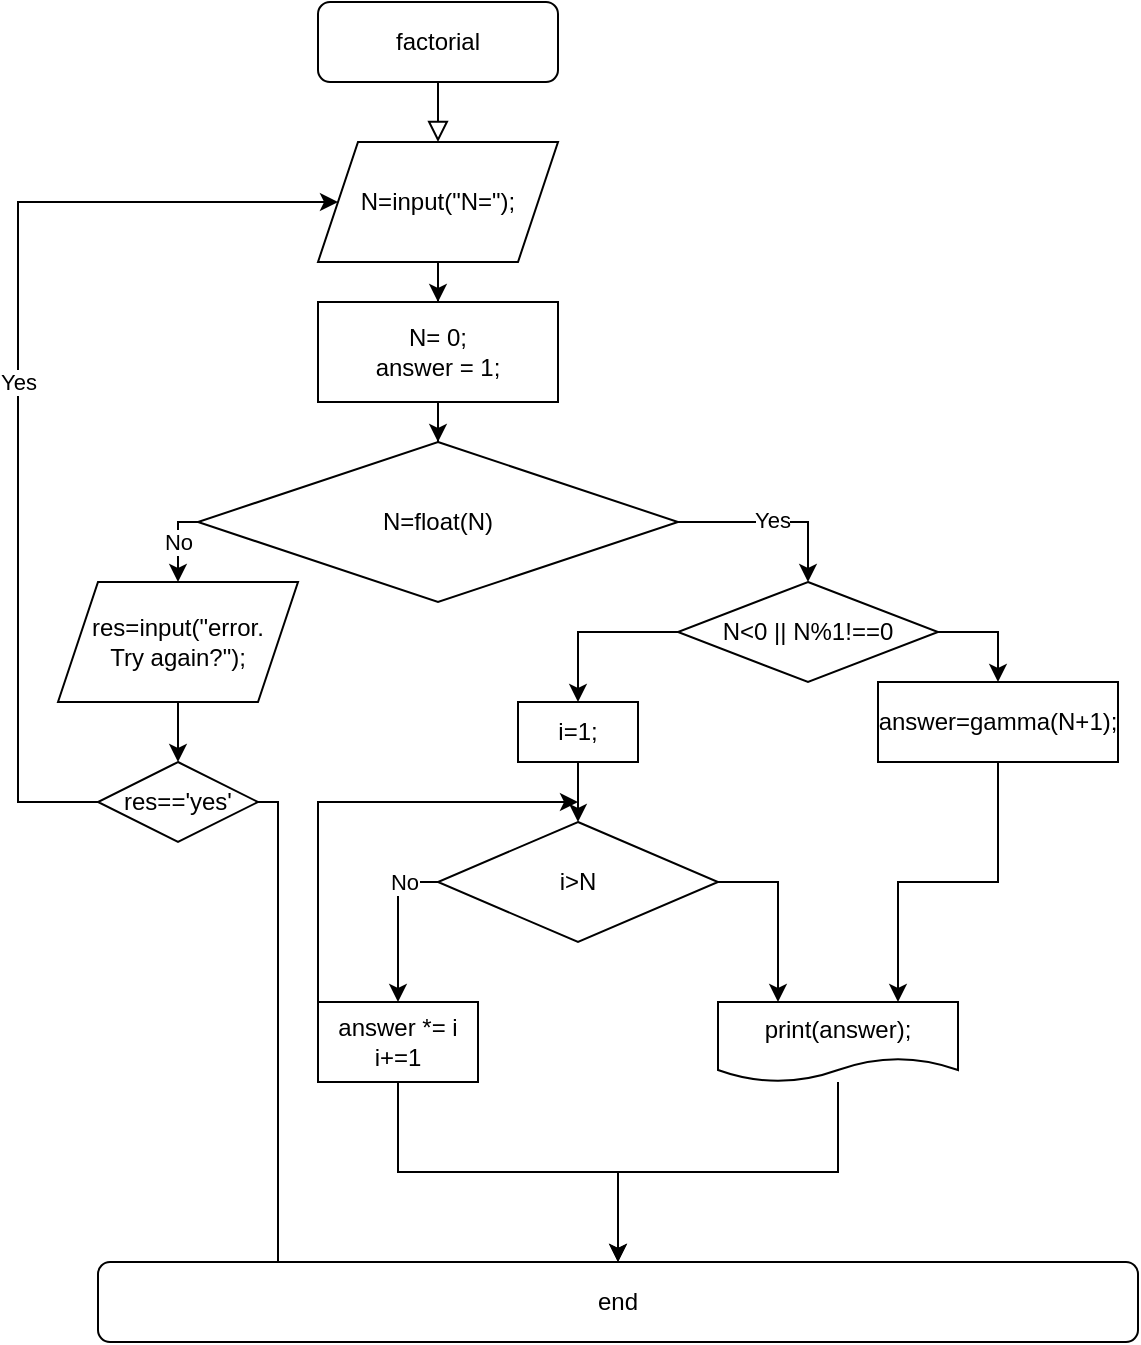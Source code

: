 <mxfile version="20.0.4" type="github">
  <diagram id="lDt1Tfp5EZL5h4D8WUvh" name="Page-1">
    <mxGraphModel dx="1422" dy="909" grid="1" gridSize="10" guides="1" tooltips="1" connect="1" arrows="1" fold="1" page="1" pageScale="1" pageWidth="827" pageHeight="1169" math="0" shadow="0">
      <root>
        <mxCell id="0" />
        <mxCell id="1" parent="0" />
        <mxCell id="eTSDqOZaDJ2M3Y3geUar-21" value="" style="rounded=0;html=1;jettySize=auto;orthogonalLoop=1;fontSize=11;endArrow=block;endFill=0;endSize=8;strokeWidth=1;shadow=0;labelBackgroundColor=none;edgeStyle=orthogonalEdgeStyle;" edge="1" parent="1" source="eTSDqOZaDJ2M3Y3geUar-22" target="eTSDqOZaDJ2M3Y3geUar-31">
          <mxGeometry relative="1" as="geometry">
            <mxPoint x="230" y="180" as="targetPoint" />
          </mxGeometry>
        </mxCell>
        <mxCell id="eTSDqOZaDJ2M3Y3geUar-22" value="factorial" style="rounded=1;whiteSpace=wrap;html=1;fontSize=12;glass=0;strokeWidth=1;shadow=0;" vertex="1" parent="1">
          <mxGeometry x="170" y="30" width="120" height="40" as="geometry" />
        </mxCell>
        <mxCell id="eTSDqOZaDJ2M3Y3geUar-24" style="edgeStyle=orthogonalEdgeStyle;rounded=0;orthogonalLoop=1;jettySize=auto;html=1;entryX=0.5;entryY=0;entryDx=0;entryDy=0;" edge="1" parent="1" source="eTSDqOZaDJ2M3Y3geUar-25" target="eTSDqOZaDJ2M3Y3geUar-29">
          <mxGeometry relative="1" as="geometry" />
        </mxCell>
        <mxCell id="eTSDqOZaDJ2M3Y3geUar-25" value="N= 0;&lt;br&gt;answer = 1;" style="rounded=0;whiteSpace=wrap;html=1;" vertex="1" parent="1">
          <mxGeometry x="170" y="180" width="120" height="50" as="geometry" />
        </mxCell>
        <mxCell id="eTSDqOZaDJ2M3Y3geUar-26" value="No" style="edgeStyle=orthogonalEdgeStyle;rounded=0;orthogonalLoop=1;jettySize=auto;html=1;exitX=0;exitY=0.5;exitDx=0;exitDy=0;entryX=0.5;entryY=0;entryDx=0;entryDy=0;" edge="1" parent="1" source="eTSDqOZaDJ2M3Y3geUar-29">
          <mxGeometry relative="1" as="geometry">
            <mxPoint x="100" y="320" as="targetPoint" />
          </mxGeometry>
        </mxCell>
        <mxCell id="eTSDqOZaDJ2M3Y3geUar-27" value="" style="edgeStyle=orthogonalEdgeStyle;rounded=0;orthogonalLoop=1;jettySize=auto;html=1;exitX=1;exitY=0.5;exitDx=0;exitDy=0;entryX=0.5;entryY=0;entryDx=0;entryDy=0;" edge="1" parent="1" source="eTSDqOZaDJ2M3Y3geUar-29" target="eTSDqOZaDJ2M3Y3geUar-41">
          <mxGeometry relative="1" as="geometry">
            <mxPoint x="420" y="290" as="targetPoint" />
            <Array as="points">
              <mxPoint x="415" y="290" />
            </Array>
          </mxGeometry>
        </mxCell>
        <mxCell id="eTSDqOZaDJ2M3Y3geUar-28" value="Yes" style="edgeLabel;html=1;align=center;verticalAlign=middle;resizable=0;points=[];" vertex="1" connectable="0" parent="eTSDqOZaDJ2M3Y3geUar-27">
          <mxGeometry x="-0.025" y="1" relative="1" as="geometry">
            <mxPoint as="offset" />
          </mxGeometry>
        </mxCell>
        <mxCell id="eTSDqOZaDJ2M3Y3geUar-29" value="N=float(N)" style="rhombus;whiteSpace=wrap;html=1;" vertex="1" parent="1">
          <mxGeometry x="110" y="250" width="240" height="80" as="geometry" />
        </mxCell>
        <mxCell id="eTSDqOZaDJ2M3Y3geUar-30" style="edgeStyle=orthogonalEdgeStyle;rounded=0;orthogonalLoop=1;jettySize=auto;html=1;entryX=0.5;entryY=0;entryDx=0;entryDy=0;" edge="1" parent="1" source="eTSDqOZaDJ2M3Y3geUar-31" target="eTSDqOZaDJ2M3Y3geUar-25">
          <mxGeometry relative="1" as="geometry" />
        </mxCell>
        <mxCell id="eTSDqOZaDJ2M3Y3geUar-31" value="N=input(&quot;N=&quot;);" style="shape=parallelogram;perimeter=parallelogramPerimeter;whiteSpace=wrap;html=1;fixedSize=1;" vertex="1" parent="1">
          <mxGeometry x="170" y="100" width="120" height="60" as="geometry" />
        </mxCell>
        <mxCell id="eTSDqOZaDJ2M3Y3geUar-32" value="" style="edgeStyle=orthogonalEdgeStyle;rounded=0;orthogonalLoop=1;jettySize=auto;html=1;" edge="1" parent="1" target="eTSDqOZaDJ2M3Y3geUar-35">
          <mxGeometry relative="1" as="geometry">
            <mxPoint x="100" y="380" as="sourcePoint" />
          </mxGeometry>
        </mxCell>
        <mxCell id="eTSDqOZaDJ2M3Y3geUar-34" value="" style="edgeStyle=orthogonalEdgeStyle;rounded=0;orthogonalLoop=1;jettySize=auto;html=1;" edge="1" parent="1" source="eTSDqOZaDJ2M3Y3geUar-35">
          <mxGeometry relative="1" as="geometry">
            <mxPoint x="100" y="470" as="targetPoint" />
          </mxGeometry>
        </mxCell>
        <mxCell id="eTSDqOZaDJ2M3Y3geUar-36" style="edgeStyle=orthogonalEdgeStyle;rounded=0;orthogonalLoop=1;jettySize=auto;html=1;entryX=0.5;entryY=0;entryDx=0;entryDy=0;" edge="1" parent="1" source="eTSDqOZaDJ2M3Y3geUar-37" target="eTSDqOZaDJ2M3Y3geUar-40">
          <mxGeometry relative="1" as="geometry" />
        </mxCell>
        <mxCell id="eTSDqOZaDJ2M3Y3geUar-37" value="res=input(&quot;error. &lt;br&gt;Try again?&quot;);" style="shape=parallelogram;perimeter=parallelogramPerimeter;whiteSpace=wrap;html=1;fixedSize=1;" vertex="1" parent="1">
          <mxGeometry x="40" y="320" width="120" height="60" as="geometry" />
        </mxCell>
        <mxCell id="eTSDqOZaDJ2M3Y3geUar-38" value="Yes" style="edgeStyle=orthogonalEdgeStyle;rounded=0;orthogonalLoop=1;jettySize=auto;html=1;entryX=0;entryY=0.5;entryDx=0;entryDy=0;exitX=0;exitY=0.5;exitDx=0;exitDy=0;" edge="1" parent="1" source="eTSDqOZaDJ2M3Y3geUar-40" target="eTSDqOZaDJ2M3Y3geUar-31">
          <mxGeometry relative="1" as="geometry">
            <mxPoint x="490" y="410" as="targetPoint" />
            <Array as="points">
              <mxPoint x="20" y="430" />
              <mxPoint x="20" y="130" />
            </Array>
          </mxGeometry>
        </mxCell>
        <mxCell id="eTSDqOZaDJ2M3Y3geUar-39" style="edgeStyle=orthogonalEdgeStyle;rounded=0;orthogonalLoop=1;jettySize=auto;html=1;exitX=1;exitY=0.5;exitDx=0;exitDy=0;entryX=0;entryY=0.5;entryDx=0;entryDy=0;" edge="1" parent="1" source="eTSDqOZaDJ2M3Y3geUar-40" target="eTSDqOZaDJ2M3Y3geUar-42">
          <mxGeometry relative="1" as="geometry">
            <mxPoint x="160" y="490" as="targetPoint" />
            <Array as="points">
              <mxPoint x="150" y="430" />
              <mxPoint x="150" y="660" />
              <mxPoint x="110" y="660" />
              <mxPoint x="110" y="680" />
            </Array>
          </mxGeometry>
        </mxCell>
        <mxCell id="eTSDqOZaDJ2M3Y3geUar-40" value="res==&#39;yes&#39;" style="rhombus;whiteSpace=wrap;html=1;" vertex="1" parent="1">
          <mxGeometry x="60" y="410" width="80" height="40" as="geometry" />
        </mxCell>
        <mxCell id="eTSDqOZaDJ2M3Y3geUar-47" style="edgeStyle=orthogonalEdgeStyle;rounded=0;orthogonalLoop=1;jettySize=auto;html=1;entryX=0.5;entryY=0;entryDx=0;entryDy=0;exitX=0;exitY=0.5;exitDx=0;exitDy=0;" edge="1" parent="1" source="eTSDqOZaDJ2M3Y3geUar-41" target="eTSDqOZaDJ2M3Y3geUar-43">
          <mxGeometry relative="1" as="geometry">
            <Array as="points">
              <mxPoint x="300" y="345" />
            </Array>
          </mxGeometry>
        </mxCell>
        <mxCell id="eTSDqOZaDJ2M3Y3geUar-54" style="edgeStyle=orthogonalEdgeStyle;rounded=0;orthogonalLoop=1;jettySize=auto;html=1;entryX=0.5;entryY=0;entryDx=0;entryDy=0;" edge="1" parent="1" source="eTSDqOZaDJ2M3Y3geUar-41" target="eTSDqOZaDJ2M3Y3geUar-52">
          <mxGeometry relative="1" as="geometry">
            <Array as="points">
              <mxPoint x="510" y="345" />
            </Array>
          </mxGeometry>
        </mxCell>
        <mxCell id="eTSDqOZaDJ2M3Y3geUar-41" value="N&amp;lt;0 || N%1!==0" style="rhombus;whiteSpace=wrap;html=1;" vertex="1" parent="1">
          <mxGeometry x="350" y="320" width="130" height="50" as="geometry" />
        </mxCell>
        <mxCell id="eTSDqOZaDJ2M3Y3geUar-42" value="end" style="rounded=1;whiteSpace=wrap;html=1;fontSize=12;glass=0;strokeWidth=1;shadow=0;" vertex="1" parent="1">
          <mxGeometry x="60" y="660" width="520" height="40" as="geometry" />
        </mxCell>
        <mxCell id="eTSDqOZaDJ2M3Y3geUar-48" value="" style="edgeStyle=orthogonalEdgeStyle;rounded=0;orthogonalLoop=1;jettySize=auto;html=1;" edge="1" parent="1" source="eTSDqOZaDJ2M3Y3geUar-43" target="eTSDqOZaDJ2M3Y3geUar-46">
          <mxGeometry relative="1" as="geometry" />
        </mxCell>
        <mxCell id="eTSDqOZaDJ2M3Y3geUar-43" value="i=1;" style="rounded=0;whiteSpace=wrap;html=1;" vertex="1" parent="1">
          <mxGeometry x="270" y="380" width="60" height="30" as="geometry" />
        </mxCell>
        <mxCell id="eTSDqOZaDJ2M3Y3geUar-57" style="edgeStyle=orthogonalEdgeStyle;rounded=0;orthogonalLoop=1;jettySize=auto;html=1;" edge="1" parent="1" source="eTSDqOZaDJ2M3Y3geUar-44" target="eTSDqOZaDJ2M3Y3geUar-42">
          <mxGeometry relative="1" as="geometry" />
        </mxCell>
        <mxCell id="eTSDqOZaDJ2M3Y3geUar-44" value="print(answer);" style="shape=document;whiteSpace=wrap;html=1;boundedLbl=1;" vertex="1" parent="1">
          <mxGeometry x="370" y="530" width="120" height="40" as="geometry" />
        </mxCell>
        <mxCell id="eTSDqOZaDJ2M3Y3geUar-50" style="edgeStyle=orthogonalEdgeStyle;rounded=0;orthogonalLoop=1;jettySize=auto;html=1;entryX=0.5;entryY=0;entryDx=0;entryDy=0;exitX=0;exitY=0.5;exitDx=0;exitDy=0;" edge="1" parent="1" source="eTSDqOZaDJ2M3Y3geUar-46" target="eTSDqOZaDJ2M3Y3geUar-49">
          <mxGeometry relative="1" as="geometry">
            <Array as="points">
              <mxPoint x="210" y="470" />
              <mxPoint x="210" y="520" />
            </Array>
          </mxGeometry>
        </mxCell>
        <mxCell id="eTSDqOZaDJ2M3Y3geUar-53" value="No" style="edgeLabel;html=1;align=center;verticalAlign=middle;resizable=0;points=[];" vertex="1" connectable="0" parent="eTSDqOZaDJ2M3Y3geUar-50">
          <mxGeometry x="-0.565" relative="1" as="geometry">
            <mxPoint as="offset" />
          </mxGeometry>
        </mxCell>
        <mxCell id="eTSDqOZaDJ2M3Y3geUar-55" style="edgeStyle=orthogonalEdgeStyle;rounded=0;orthogonalLoop=1;jettySize=auto;html=1;" edge="1" parent="1" source="eTSDqOZaDJ2M3Y3geUar-46" target="eTSDqOZaDJ2M3Y3geUar-44">
          <mxGeometry relative="1" as="geometry">
            <Array as="points">
              <mxPoint x="400" y="470" />
            </Array>
          </mxGeometry>
        </mxCell>
        <mxCell id="eTSDqOZaDJ2M3Y3geUar-46" value="i&amp;gt;N" style="rhombus;whiteSpace=wrap;html=1;" vertex="1" parent="1">
          <mxGeometry x="230" y="440" width="140" height="60" as="geometry" />
        </mxCell>
        <mxCell id="eTSDqOZaDJ2M3Y3geUar-51" style="edgeStyle=orthogonalEdgeStyle;rounded=0;orthogonalLoop=1;jettySize=auto;html=1;" edge="1" parent="1" source="eTSDqOZaDJ2M3Y3geUar-49">
          <mxGeometry relative="1" as="geometry">
            <mxPoint x="300" y="430" as="targetPoint" />
            <Array as="points">
              <mxPoint x="170" y="430" />
            </Array>
          </mxGeometry>
        </mxCell>
        <mxCell id="eTSDqOZaDJ2M3Y3geUar-58" value="" style="edgeStyle=orthogonalEdgeStyle;rounded=0;orthogonalLoop=1;jettySize=auto;html=1;" edge="1" parent="1" source="eTSDqOZaDJ2M3Y3geUar-49" target="eTSDqOZaDJ2M3Y3geUar-42">
          <mxGeometry relative="1" as="geometry" />
        </mxCell>
        <mxCell id="eTSDqOZaDJ2M3Y3geUar-49" value="answer *= i&lt;br&gt;i+=1" style="rounded=0;whiteSpace=wrap;html=1;" vertex="1" parent="1">
          <mxGeometry x="170" y="530" width="80" height="40" as="geometry" />
        </mxCell>
        <mxCell id="eTSDqOZaDJ2M3Y3geUar-56" style="edgeStyle=orthogonalEdgeStyle;rounded=0;orthogonalLoop=1;jettySize=auto;html=1;entryX=0.75;entryY=0;entryDx=0;entryDy=0;" edge="1" parent="1" source="eTSDqOZaDJ2M3Y3geUar-52" target="eTSDqOZaDJ2M3Y3geUar-44">
          <mxGeometry relative="1" as="geometry" />
        </mxCell>
        <mxCell id="eTSDqOZaDJ2M3Y3geUar-52" value="answer=gamma(N+1);" style="whiteSpace=wrap;html=1;" vertex="1" parent="1">
          <mxGeometry x="450" y="370" width="120" height="40" as="geometry" />
        </mxCell>
      </root>
    </mxGraphModel>
  </diagram>
</mxfile>

